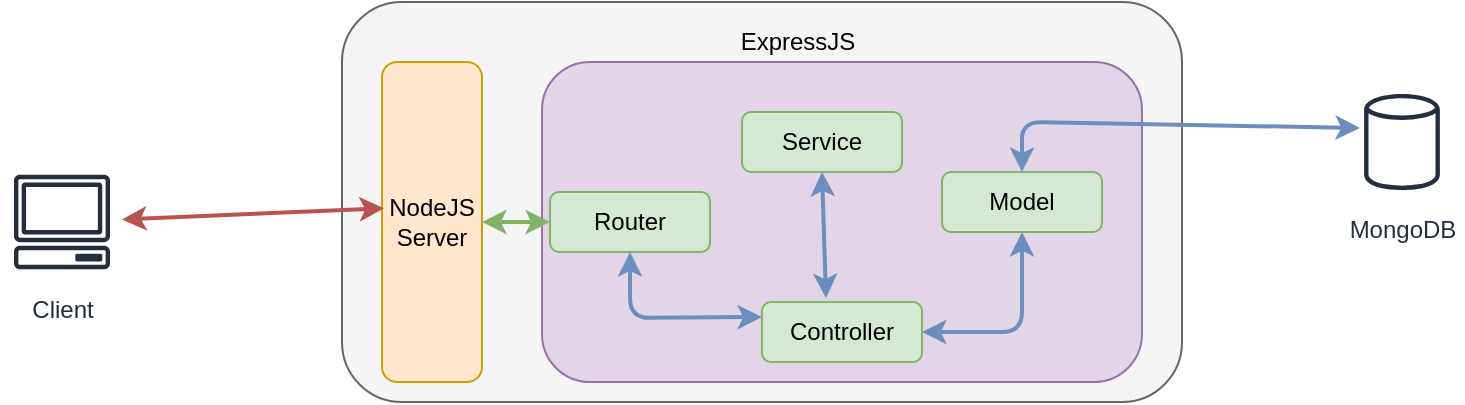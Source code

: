 <mxfile version="10.7.5"><diagram id="FERs7K0abQyPSn9LQ2EM" name="Page-1"><mxGraphModel dx="1394" dy="779" grid="1" gridSize="10" guides="1" tooltips="1" connect="1" arrows="1" fold="1" page="1" pageScale="1" pageWidth="827" pageHeight="1169" math="0" shadow="0"><root><mxCell id="0"/><mxCell id="1" parent="0"/><mxCell id="_OAc8Ydx-FRqVMpryKdF-1" value="Client" style="outlineConnect=0;fontColor=#232F3E;gradientColor=none;strokeColor=#232F3E;fillColor=#ffffff;dashed=0;verticalLabelPosition=bottom;verticalAlign=top;align=center;html=1;fontSize=12;fontStyle=0;aspect=fixed;shape=mxgraph.aws4.resourceIcon;resIcon=mxgraph.aws4.client;" vertex="1" parent="1"><mxGeometry x="50" y="280" width="60" height="60" as="geometry"/></mxCell><mxCell id="_OAc8Ydx-FRqVMpryKdF-2" value="MongoDB" style="outlineConnect=0;fontColor=#232F3E;gradientColor=none;strokeColor=#232F3E;fillColor=#ffffff;dashed=0;verticalLabelPosition=bottom;verticalAlign=top;align=center;html=1;fontSize=12;fontStyle=0;aspect=fixed;shape=mxgraph.aws4.resourceIcon;resIcon=mxgraph.aws4.generic_database;" vertex="1" parent="1"><mxGeometry x="720" y="240" width="60" height="60" as="geometry"/></mxCell><mxCell id="_OAc8Ydx-FRqVMpryKdF-3" value="" style="rounded=1;whiteSpace=wrap;html=1;fillColor=#f5f5f5;strokeColor=#666666;fontColor=#333333;" vertex="1" parent="1"><mxGeometry x="220" y="200" width="420" height="200" as="geometry"/></mxCell><mxCell id="_OAc8Ydx-FRqVMpryKdF-4" value="NodeJS Server" style="rounded=1;whiteSpace=wrap;html=1;fillColor=#ffe6cc;strokeColor=#d79b00;" vertex="1" parent="1"><mxGeometry x="240" y="230" width="50" height="160" as="geometry"/></mxCell><mxCell id="_OAc8Ydx-FRqVMpryKdF-5" value="" style="rounded=1;whiteSpace=wrap;html=1;fillColor=#e1d5e7;strokeColor=#9673a6;" vertex="1" parent="1"><mxGeometry x="320" y="230" width="300" height="160" as="geometry"/></mxCell><mxCell id="_OAc8Ydx-FRqVMpryKdF-6" value="Router" style="rounded=1;whiteSpace=wrap;html=1;fillColor=#d5e8d4;strokeColor=#82b366;" vertex="1" parent="1"><mxGeometry x="324" y="295" width="80" height="30" as="geometry"/></mxCell><mxCell id="_OAc8Ydx-FRqVMpryKdF-7" value="Service" style="rounded=1;whiteSpace=wrap;html=1;fillColor=#d5e8d4;strokeColor=#82b366;" vertex="1" parent="1"><mxGeometry x="420" y="255" width="80" height="30" as="geometry"/></mxCell><mxCell id="_OAc8Ydx-FRqVMpryKdF-8" value="Controller" style="rounded=1;whiteSpace=wrap;html=1;fillColor=#d5e8d4;strokeColor=#82b366;" vertex="1" parent="1"><mxGeometry x="430" y="350" width="80" height="30" as="geometry"/></mxCell><mxCell id="_OAc8Ydx-FRqVMpryKdF-9" value="Model" style="rounded=1;whiteSpace=wrap;html=1;fillColor=#d5e8d4;strokeColor=#82b366;" vertex="1" parent="1"><mxGeometry x="520" y="285" width="80" height="30" as="geometry"/></mxCell><mxCell id="_OAc8Ydx-FRqVMpryKdF-10" value="" style="endArrow=classic;startArrow=classic;html=1;entryX=0.02;entryY=0.457;entryDx=0;entryDy=0;entryPerimeter=0;strokeWidth=2;fillColor=#f8cecc;strokeColor=#b85450;" edge="1" parent="1" source="_OAc8Ydx-FRqVMpryKdF-1" target="_OAc8Ydx-FRqVMpryKdF-4"><mxGeometry width="50" height="50" relative="1" as="geometry"><mxPoint x="50" y="470" as="sourcePoint"/><mxPoint x="100" y="420" as="targetPoint"/></mxGeometry></mxCell><mxCell id="_OAc8Ydx-FRqVMpryKdF-11" value="" style="endArrow=classic;startArrow=classic;html=1;strokeWidth=2;entryX=0;entryY=0.5;entryDx=0;entryDy=0;exitX=1;exitY=0.5;exitDx=0;exitDy=0;fillColor=#d5e8d4;strokeColor=#82b366;" edge="1" parent="1" source="_OAc8Ydx-FRqVMpryKdF-4" target="_OAc8Ydx-FRqVMpryKdF-6"><mxGeometry width="50" height="50" relative="1" as="geometry"><mxPoint x="50" y="470" as="sourcePoint"/><mxPoint x="100" y="420" as="targetPoint"/></mxGeometry></mxCell><mxCell id="_OAc8Ydx-FRqVMpryKdF-12" value="" style="endArrow=classic;startArrow=classic;html=1;strokeWidth=2;entryX=0;entryY=0.25;entryDx=0;entryDy=0;exitX=0.5;exitY=1;exitDx=0;exitDy=0;fillColor=#dae8fc;strokeColor=#6c8ebf;" edge="1" parent="1" source="_OAc8Ydx-FRqVMpryKdF-6" target="_OAc8Ydx-FRqVMpryKdF-8"><mxGeometry width="50" height="50" relative="1" as="geometry"><mxPoint x="50" y="470" as="sourcePoint"/><mxPoint x="100" y="420" as="targetPoint"/><Array as="points"><mxPoint x="364" y="358"/></Array></mxGeometry></mxCell><mxCell id="_OAc8Ydx-FRqVMpryKdF-13" value="" style="endArrow=classic;startArrow=classic;html=1;strokeWidth=2;entryX=0.5;entryY=1;entryDx=0;entryDy=0;exitX=0.4;exitY=-0.067;exitDx=0;exitDy=0;exitPerimeter=0;fillColor=#dae8fc;strokeColor=#6c8ebf;" edge="1" parent="1" source="_OAc8Ydx-FRqVMpryKdF-8" target="_OAc8Ydx-FRqVMpryKdF-7"><mxGeometry width="50" height="50" relative="1" as="geometry"><mxPoint x="50" y="470" as="sourcePoint"/><mxPoint x="100" y="420" as="targetPoint"/></mxGeometry></mxCell><mxCell id="_OAc8Ydx-FRqVMpryKdF-14" value="" style="endArrow=classic;startArrow=classic;html=1;strokeWidth=2;entryX=0.5;entryY=1;entryDx=0;entryDy=0;exitX=1;exitY=0.5;exitDx=0;exitDy=0;fillColor=#dae8fc;strokeColor=#6c8ebf;" edge="1" parent="1" source="_OAc8Ydx-FRqVMpryKdF-8" target="_OAc8Ydx-FRqVMpryKdF-9"><mxGeometry width="50" height="50" relative="1" as="geometry"><mxPoint x="50" y="470" as="sourcePoint"/><mxPoint x="100" y="420" as="targetPoint"/><Array as="points"><mxPoint x="560" y="365"/></Array></mxGeometry></mxCell><mxCell id="_OAc8Ydx-FRqVMpryKdF-15" value="" style="endArrow=classic;startArrow=classic;html=1;strokeWidth=2;entryX=0.15;entryY=0.383;entryDx=0;entryDy=0;entryPerimeter=0;exitX=0.5;exitY=0;exitDx=0;exitDy=0;fillColor=#dae8fc;strokeColor=#6c8ebf;" edge="1" parent="1" source="_OAc8Ydx-FRqVMpryKdF-9" target="_OAc8Ydx-FRqVMpryKdF-2"><mxGeometry width="50" height="50" relative="1" as="geometry"><mxPoint x="50" y="470" as="sourcePoint"/><mxPoint x="100" y="420" as="targetPoint"/><Array as="points"><mxPoint x="560" y="260"/></Array></mxGeometry></mxCell><mxCell id="_OAc8Ydx-FRqVMpryKdF-16" value="ExpressJS" style="text;html=1;strokeColor=none;fillColor=none;align=center;verticalAlign=middle;whiteSpace=wrap;rounded=0;" vertex="1" parent="1"><mxGeometry x="413" y="210" width="70" height="20" as="geometry"/></mxCell></root></mxGraphModel></diagram></mxfile>
